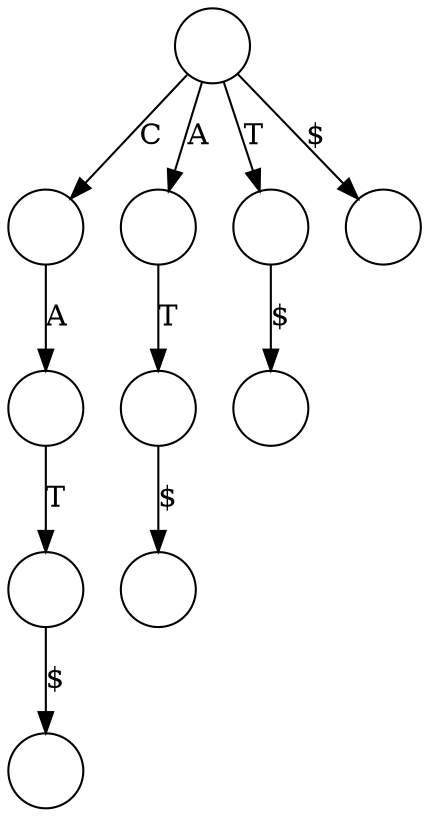 digraph "Suffix trie" {
  node [shape=circle label=""];
  0 -> 1 [ label="C" ];
  1 -> 2 [ label="A" ];
  2 -> 3 [ label="T" ];
  3 -> 4 [ label="$" ];
  0 -> 5 [ label="A" ];
  5 -> 6 [ label="T" ];
  6 -> 7 [ label="$" ];
  0 -> 8 [ label="T" ];
  8 -> 9 [ label="$" ];
  0 -> 10 [ label="$" ];
}
